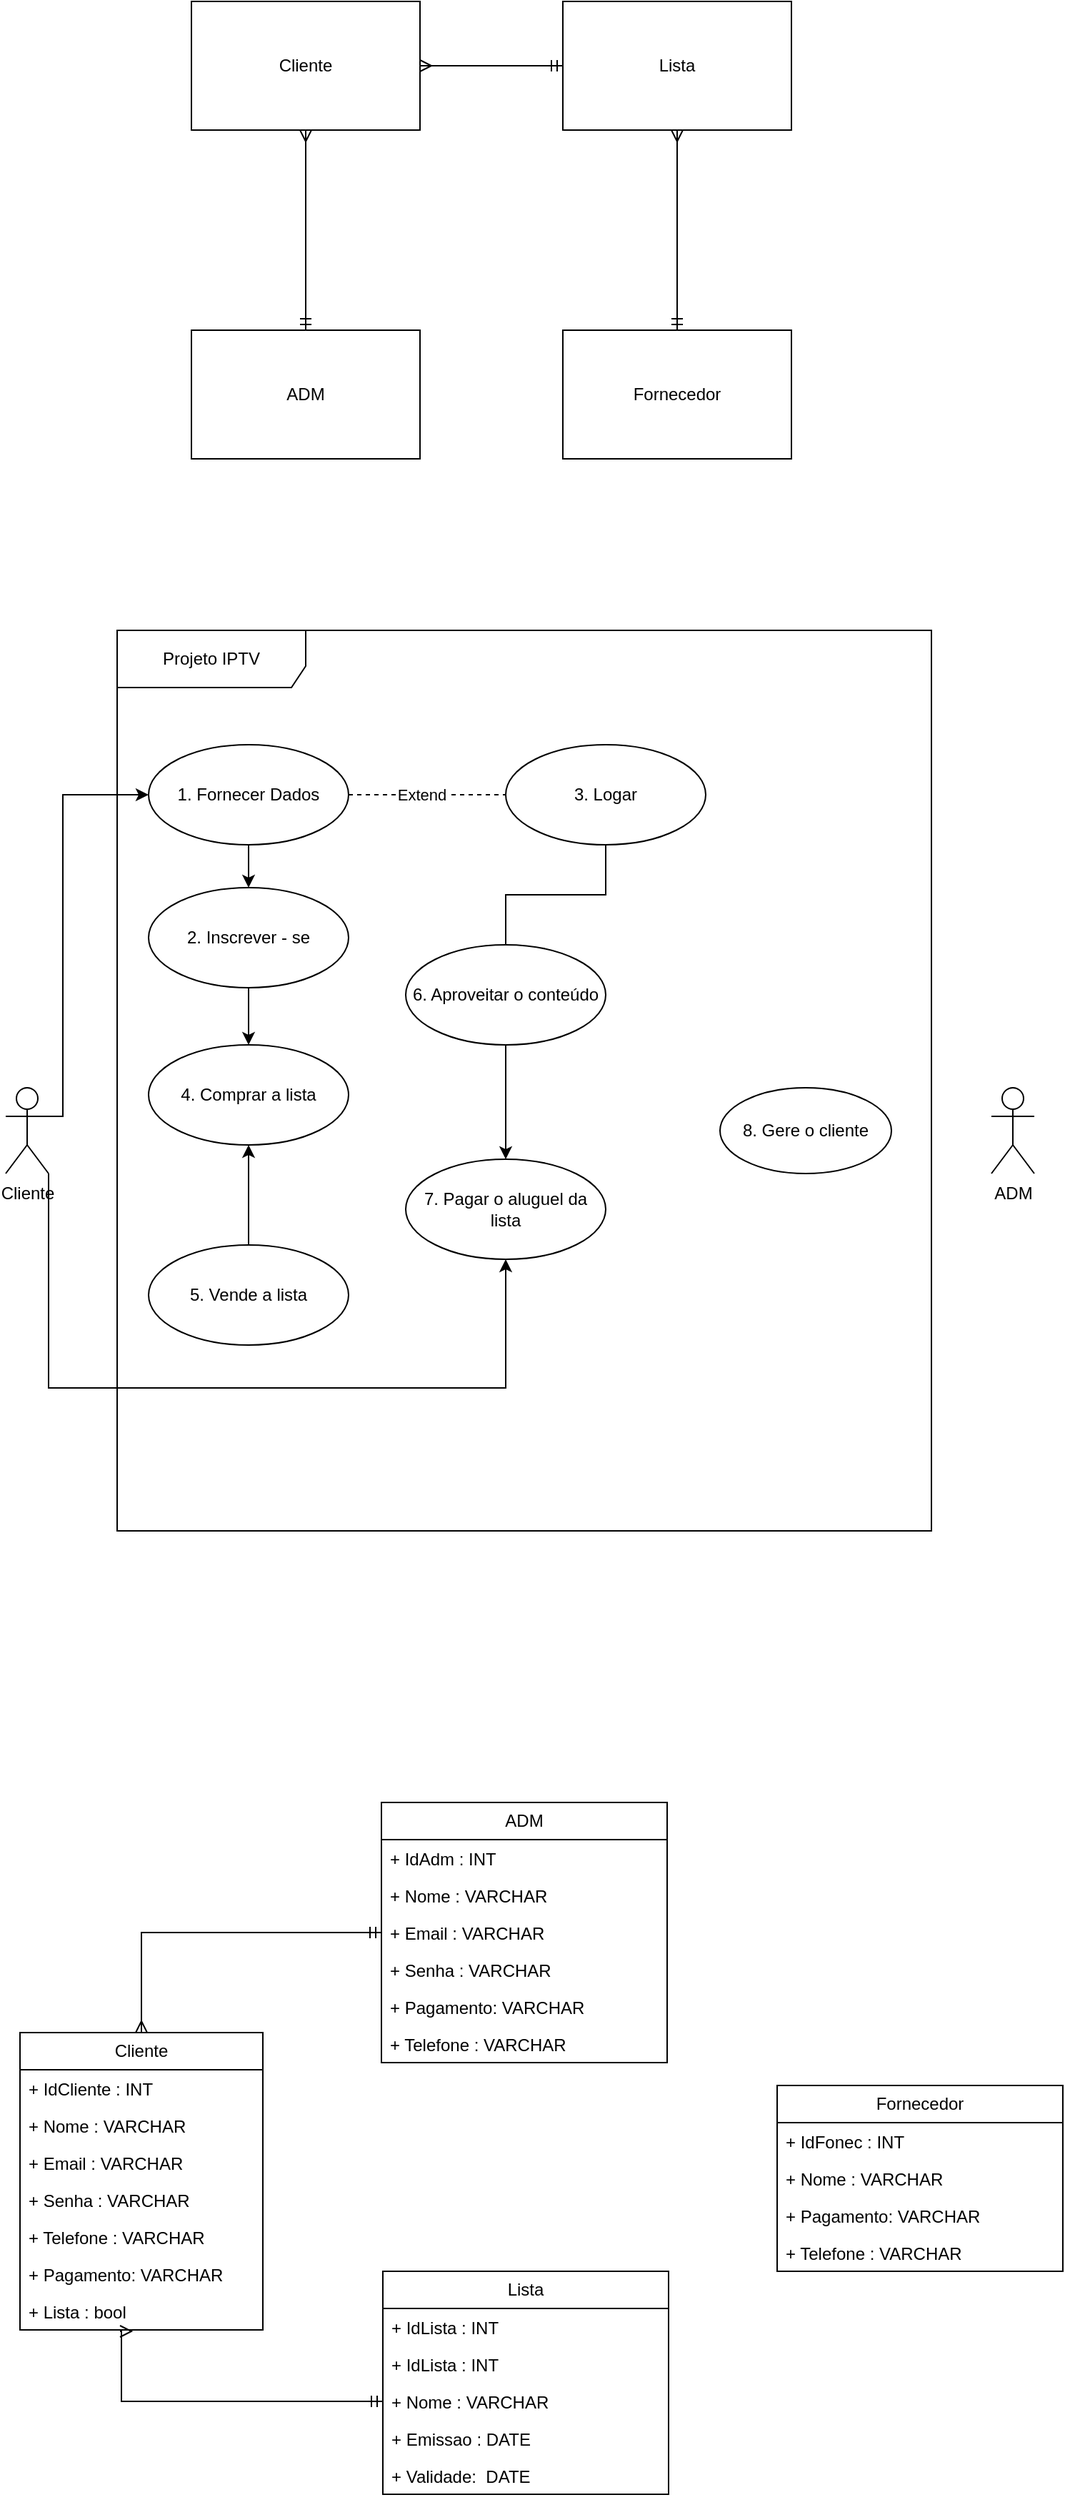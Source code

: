 <mxfile version="24.7.16">
  <diagram name="Página-1" id="sg6oOaK24rhWpSF96cKm">
    <mxGraphModel dx="1009" dy="573" grid="1" gridSize="10" guides="1" tooltips="1" connect="1" arrows="1" fold="1" page="1" pageScale="1" pageWidth="827" pageHeight="1169" math="0" shadow="0">
      <root>
        <mxCell id="0" />
        <mxCell id="1" parent="0" />
        <mxCell id="tDGWchpxEec9PxwqLPdq-4" value="" style="edgeStyle=orthogonalEdgeStyle;rounded=0;orthogonalLoop=1;jettySize=auto;html=1;endArrow=ERmandOne;endFill=0;startArrow=ERmany;startFill=0;" parent="1" source="tDGWchpxEec9PxwqLPdq-1" target="tDGWchpxEec9PxwqLPdq-2" edge="1">
          <mxGeometry relative="1" as="geometry" />
        </mxCell>
        <mxCell id="tDGWchpxEec9PxwqLPdq-1" value="Cliente" style="rounded=0;whiteSpace=wrap;html=1;" parent="1" vertex="1">
          <mxGeometry x="180" y="120" width="160" height="90" as="geometry" />
        </mxCell>
        <mxCell id="tDGWchpxEec9PxwqLPdq-2" value="Lista" style="rounded=0;whiteSpace=wrap;html=1;" parent="1" vertex="1">
          <mxGeometry x="440" y="120" width="160" height="90" as="geometry" />
        </mxCell>
        <mxCell id="tDGWchpxEec9PxwqLPdq-7" style="edgeStyle=orthogonalEdgeStyle;rounded=0;orthogonalLoop=1;jettySize=auto;html=1;exitX=0.5;exitY=0;exitDx=0;exitDy=0;entryX=0.5;entryY=1;entryDx=0;entryDy=0;startArrow=ERmandOne;startFill=0;endArrow=ERmany;endFill=0;" parent="1" source="tDGWchpxEec9PxwqLPdq-6" target="tDGWchpxEec9PxwqLPdq-1" edge="1">
          <mxGeometry relative="1" as="geometry">
            <Array as="points" />
          </mxGeometry>
        </mxCell>
        <mxCell id="tDGWchpxEec9PxwqLPdq-6" value="ADM" style="rounded=0;whiteSpace=wrap;html=1;" parent="1" vertex="1">
          <mxGeometry x="180" y="350" width="160" height="90" as="geometry" />
        </mxCell>
        <mxCell id="tDGWchpxEec9PxwqLPdq-9" style="edgeStyle=orthogonalEdgeStyle;rounded=0;orthogonalLoop=1;jettySize=auto;html=1;exitX=0.5;exitY=0;exitDx=0;exitDy=0;entryX=0.5;entryY=1;entryDx=0;entryDy=0;startArrow=ERmandOne;startFill=0;endArrow=ERmany;endFill=0;" parent="1" source="tDGWchpxEec9PxwqLPdq-8" target="tDGWchpxEec9PxwqLPdq-2" edge="1">
          <mxGeometry relative="1" as="geometry" />
        </mxCell>
        <mxCell id="tDGWchpxEec9PxwqLPdq-8" value="Fornecedor" style="rounded=0;whiteSpace=wrap;html=1;" parent="1" vertex="1">
          <mxGeometry x="440" y="350" width="160" height="90" as="geometry" />
        </mxCell>
        <mxCell id="zbjG8eAnOeDPzvtS65JX-1" value="Projeto IPTV" style="shape=umlFrame;whiteSpace=wrap;html=1;pointerEvents=0;width=132;height=40;" vertex="1" parent="1">
          <mxGeometry x="128" y="560" width="570" height="630" as="geometry" />
        </mxCell>
        <mxCell id="zbjG8eAnOeDPzvtS65JX-2" value="ADM" style="shape=umlActor;verticalLabelPosition=bottom;verticalAlign=top;html=1;" vertex="1" parent="1">
          <mxGeometry x="740" y="880" width="30" height="60" as="geometry" />
        </mxCell>
        <mxCell id="zbjG8eAnOeDPzvtS65JX-28" style="edgeStyle=orthogonalEdgeStyle;rounded=0;orthogonalLoop=1;jettySize=auto;html=1;exitX=1;exitY=0.333;exitDx=0;exitDy=0;exitPerimeter=0;entryX=0;entryY=0.5;entryDx=0;entryDy=0;" edge="1" parent="1" source="zbjG8eAnOeDPzvtS65JX-3" target="zbjG8eAnOeDPzvtS65JX-8">
          <mxGeometry relative="1" as="geometry">
            <Array as="points">
              <mxPoint x="90" y="900" />
              <mxPoint x="90" y="675" />
            </Array>
          </mxGeometry>
        </mxCell>
        <mxCell id="zbjG8eAnOeDPzvtS65JX-29" style="edgeStyle=orthogonalEdgeStyle;rounded=0;orthogonalLoop=1;jettySize=auto;html=1;exitX=1;exitY=1;exitDx=0;exitDy=0;exitPerimeter=0;entryX=0.5;entryY=1;entryDx=0;entryDy=0;" edge="1" parent="1" source="zbjG8eAnOeDPzvtS65JX-3" target="zbjG8eAnOeDPzvtS65JX-11">
          <mxGeometry relative="1" as="geometry">
            <Array as="points">
              <mxPoint x="80" y="1090" />
              <mxPoint x="400" y="1090" />
            </Array>
          </mxGeometry>
        </mxCell>
        <mxCell id="zbjG8eAnOeDPzvtS65JX-3" value="Cliente" style="shape=umlActor;verticalLabelPosition=bottom;verticalAlign=top;html=1;" vertex="1" parent="1">
          <mxGeometry x="50" y="880" width="30" height="60" as="geometry" />
        </mxCell>
        <mxCell id="zbjG8eAnOeDPzvtS65JX-25" style="edgeStyle=orthogonalEdgeStyle;rounded=0;orthogonalLoop=1;jettySize=auto;html=1;exitX=0.5;exitY=1;exitDx=0;exitDy=0;endArrow=none;endFill=0;" edge="1" parent="1" source="zbjG8eAnOeDPzvtS65JX-6" target="zbjG8eAnOeDPzvtS65JX-10">
          <mxGeometry relative="1" as="geometry" />
        </mxCell>
        <mxCell id="zbjG8eAnOeDPzvtS65JX-6" value="3. Logar" style="ellipse;whiteSpace=wrap;html=1;" vertex="1" parent="1">
          <mxGeometry x="400" y="640" width="140" height="70" as="geometry" />
        </mxCell>
        <mxCell id="zbjG8eAnOeDPzvtS65JX-26" value="" style="edgeStyle=orthogonalEdgeStyle;rounded=0;orthogonalLoop=1;jettySize=auto;html=1;endArrow=classic;endFill=1;" edge="1" parent="1" source="zbjG8eAnOeDPzvtS65JX-7" target="zbjG8eAnOeDPzvtS65JX-9">
          <mxGeometry relative="1" as="geometry" />
        </mxCell>
        <mxCell id="zbjG8eAnOeDPzvtS65JX-7" value="2. Inscrever - se" style="ellipse;whiteSpace=wrap;html=1;" vertex="1" parent="1">
          <mxGeometry x="150" y="740" width="140" height="70" as="geometry" />
        </mxCell>
        <mxCell id="zbjG8eAnOeDPzvtS65JX-21" value="" style="edgeStyle=orthogonalEdgeStyle;rounded=0;orthogonalLoop=1;jettySize=auto;html=1;" edge="1" parent="1" source="zbjG8eAnOeDPzvtS65JX-8" target="zbjG8eAnOeDPzvtS65JX-7">
          <mxGeometry relative="1" as="geometry" />
        </mxCell>
        <mxCell id="zbjG8eAnOeDPzvtS65JX-22" value="" style="rounded=0;orthogonalLoop=1;jettySize=auto;html=1;dashed=1;endArrow=none;endFill=0;" edge="1" parent="1" source="zbjG8eAnOeDPzvtS65JX-8" target="zbjG8eAnOeDPzvtS65JX-6">
          <mxGeometry relative="1" as="geometry" />
        </mxCell>
        <mxCell id="zbjG8eAnOeDPzvtS65JX-24" value="Extend" style="edgeLabel;html=1;align=center;verticalAlign=middle;resizable=0;points=[];" vertex="1" connectable="0" parent="zbjG8eAnOeDPzvtS65JX-22">
          <mxGeometry x="-0.084" relative="1" as="geometry">
            <mxPoint as="offset" />
          </mxGeometry>
        </mxCell>
        <mxCell id="zbjG8eAnOeDPzvtS65JX-8" value="1. Fornecer Dados" style="ellipse;whiteSpace=wrap;html=1;" vertex="1" parent="1">
          <mxGeometry x="150" y="640" width="140" height="70" as="geometry" />
        </mxCell>
        <mxCell id="zbjG8eAnOeDPzvtS65JX-9" value="4. Comprar a lista" style="ellipse;whiteSpace=wrap;html=1;" vertex="1" parent="1">
          <mxGeometry x="150" y="850" width="140" height="70" as="geometry" />
        </mxCell>
        <mxCell id="zbjG8eAnOeDPzvtS65JX-30" style="edgeStyle=orthogonalEdgeStyle;rounded=0;orthogonalLoop=1;jettySize=auto;html=1;exitX=0.5;exitY=1;exitDx=0;exitDy=0;" edge="1" parent="1" source="zbjG8eAnOeDPzvtS65JX-10" target="zbjG8eAnOeDPzvtS65JX-11">
          <mxGeometry relative="1" as="geometry" />
        </mxCell>
        <mxCell id="zbjG8eAnOeDPzvtS65JX-10" value="6. Aproveitar o conteúdo" style="ellipse;whiteSpace=wrap;html=1;" vertex="1" parent="1">
          <mxGeometry x="330" y="780" width="140" height="70" as="geometry" />
        </mxCell>
        <mxCell id="zbjG8eAnOeDPzvtS65JX-11" value="7. Pagar o aluguel da lista" style="ellipse;whiteSpace=wrap;html=1;" vertex="1" parent="1">
          <mxGeometry x="330" y="930" width="140" height="70" as="geometry" />
        </mxCell>
        <mxCell id="zbjG8eAnOeDPzvtS65JX-27" value="" style="edgeStyle=orthogonalEdgeStyle;rounded=0;orthogonalLoop=1;jettySize=auto;html=1;" edge="1" parent="1" source="zbjG8eAnOeDPzvtS65JX-15" target="zbjG8eAnOeDPzvtS65JX-9">
          <mxGeometry relative="1" as="geometry" />
        </mxCell>
        <mxCell id="zbjG8eAnOeDPzvtS65JX-15" value="5. Vende a lista" style="ellipse;whiteSpace=wrap;html=1;" vertex="1" parent="1">
          <mxGeometry x="150" y="990" width="140" height="70" as="geometry" />
        </mxCell>
        <mxCell id="zbjG8eAnOeDPzvtS65JX-16" value="8. Gere o cliente" style="ellipse;whiteSpace=wrap;html=1;" vertex="1" parent="1">
          <mxGeometry x="550" y="880" width="120" height="60" as="geometry" />
        </mxCell>
        <mxCell id="zbjG8eAnOeDPzvtS65JX-32" value="Cliente" style="swimlane;fontStyle=0;childLayout=stackLayout;horizontal=1;startSize=26;fillColor=none;horizontalStack=0;resizeParent=1;resizeParentMax=0;resizeLast=0;collapsible=1;marginBottom=0;whiteSpace=wrap;html=1;" vertex="1" parent="1">
          <mxGeometry x="60" y="1541" width="170" height="208" as="geometry" />
        </mxCell>
        <mxCell id="zbjG8eAnOeDPzvtS65JX-33" value="+ IdCliente : INT" style="text;strokeColor=none;fillColor=none;align=left;verticalAlign=top;spacingLeft=4;spacingRight=4;overflow=hidden;rotatable=0;points=[[0,0.5],[1,0.5]];portConstraint=eastwest;whiteSpace=wrap;html=1;" vertex="1" parent="zbjG8eAnOeDPzvtS65JX-32">
          <mxGeometry y="26" width="170" height="26" as="geometry" />
        </mxCell>
        <mxCell id="zbjG8eAnOeDPzvtS65JX-34" value="+ Nome : VARCHAR" style="text;strokeColor=none;fillColor=none;align=left;verticalAlign=top;spacingLeft=4;spacingRight=4;overflow=hidden;rotatable=0;points=[[0,0.5],[1,0.5]];portConstraint=eastwest;whiteSpace=wrap;html=1;" vertex="1" parent="zbjG8eAnOeDPzvtS65JX-32">
          <mxGeometry y="52" width="170" height="26" as="geometry" />
        </mxCell>
        <mxCell id="zbjG8eAnOeDPzvtS65JX-36" value="+ Email : VARCHAR" style="text;strokeColor=none;fillColor=none;align=left;verticalAlign=top;spacingLeft=4;spacingRight=4;overflow=hidden;rotatable=0;points=[[0,0.5],[1,0.5]];portConstraint=eastwest;whiteSpace=wrap;html=1;" vertex="1" parent="zbjG8eAnOeDPzvtS65JX-32">
          <mxGeometry y="78" width="170" height="26" as="geometry" />
        </mxCell>
        <mxCell id="zbjG8eAnOeDPzvtS65JX-35" value="+ Senha : VARCHAR" style="text;strokeColor=none;fillColor=none;align=left;verticalAlign=top;spacingLeft=4;spacingRight=4;overflow=hidden;rotatable=0;points=[[0,0.5],[1,0.5]];portConstraint=eastwest;whiteSpace=wrap;html=1;" vertex="1" parent="zbjG8eAnOeDPzvtS65JX-32">
          <mxGeometry y="104" width="170" height="26" as="geometry" />
        </mxCell>
        <mxCell id="zbjG8eAnOeDPzvtS65JX-44" value="+ Telefone : VARCHAR&amp;nbsp;" style="text;strokeColor=none;fillColor=none;align=left;verticalAlign=top;spacingLeft=4;spacingRight=4;overflow=hidden;rotatable=0;points=[[0,0.5],[1,0.5]];portConstraint=eastwest;whiteSpace=wrap;html=1;" vertex="1" parent="zbjG8eAnOeDPzvtS65JX-32">
          <mxGeometry y="130" width="170" height="26" as="geometry" />
        </mxCell>
        <mxCell id="zbjG8eAnOeDPzvtS65JX-46" value="+ Pagamento: VARCHAR&amp;nbsp;" style="text;strokeColor=none;fillColor=none;align=left;verticalAlign=top;spacingLeft=4;spacingRight=4;overflow=hidden;rotatable=0;points=[[0,0.5],[1,0.5]];portConstraint=eastwest;whiteSpace=wrap;html=1;" vertex="1" parent="zbjG8eAnOeDPzvtS65JX-32">
          <mxGeometry y="156" width="170" height="26" as="geometry" />
        </mxCell>
        <mxCell id="zbjG8eAnOeDPzvtS65JX-37" value="+ Lista : bool" style="text;strokeColor=none;fillColor=none;align=left;verticalAlign=top;spacingLeft=4;spacingRight=4;overflow=hidden;rotatable=0;points=[[0,0.5],[1,0.5]];portConstraint=eastwest;whiteSpace=wrap;html=1;" vertex="1" parent="zbjG8eAnOeDPzvtS65JX-32">
          <mxGeometry y="182" width="170" height="26" as="geometry" />
        </mxCell>
        <mxCell id="zbjG8eAnOeDPzvtS65JX-38" value="ADM" style="swimlane;fontStyle=0;childLayout=stackLayout;horizontal=1;startSize=26;fillColor=none;horizontalStack=0;resizeParent=1;resizeParentMax=0;resizeLast=0;collapsible=1;marginBottom=0;whiteSpace=wrap;html=1;" vertex="1" parent="1">
          <mxGeometry x="313" y="1380" width="200" height="182" as="geometry" />
        </mxCell>
        <mxCell id="zbjG8eAnOeDPzvtS65JX-39" value="+ IdAdm : INT" style="text;strokeColor=none;fillColor=none;align=left;verticalAlign=top;spacingLeft=4;spacingRight=4;overflow=hidden;rotatable=0;points=[[0,0.5],[1,0.5]];portConstraint=eastwest;whiteSpace=wrap;html=1;" vertex="1" parent="zbjG8eAnOeDPzvtS65JX-38">
          <mxGeometry y="26" width="200" height="26" as="geometry" />
        </mxCell>
        <mxCell id="zbjG8eAnOeDPzvtS65JX-40" value="+ Nome : VARCHAR" style="text;strokeColor=none;fillColor=none;align=left;verticalAlign=top;spacingLeft=4;spacingRight=4;overflow=hidden;rotatable=0;points=[[0,0.5],[1,0.5]];portConstraint=eastwest;whiteSpace=wrap;html=1;" vertex="1" parent="zbjG8eAnOeDPzvtS65JX-38">
          <mxGeometry y="52" width="200" height="26" as="geometry" />
        </mxCell>
        <mxCell id="zbjG8eAnOeDPzvtS65JX-41" value="+ Email : VARCHAR" style="text;strokeColor=none;fillColor=none;align=left;verticalAlign=top;spacingLeft=4;spacingRight=4;overflow=hidden;rotatable=0;points=[[0,0.5],[1,0.5]];portConstraint=eastwest;whiteSpace=wrap;html=1;" vertex="1" parent="zbjG8eAnOeDPzvtS65JX-38">
          <mxGeometry y="78" width="200" height="26" as="geometry" />
        </mxCell>
        <mxCell id="zbjG8eAnOeDPzvtS65JX-42" value="+ Senha : VARCHAR" style="text;strokeColor=none;fillColor=none;align=left;verticalAlign=top;spacingLeft=4;spacingRight=4;overflow=hidden;rotatable=0;points=[[0,0.5],[1,0.5]];portConstraint=eastwest;whiteSpace=wrap;html=1;" vertex="1" parent="zbjG8eAnOeDPzvtS65JX-38">
          <mxGeometry y="104" width="200" height="26" as="geometry" />
        </mxCell>
        <mxCell id="zbjG8eAnOeDPzvtS65JX-48" value="+ Pagamento: VARCHAR&amp;nbsp;" style="text;strokeColor=none;fillColor=none;align=left;verticalAlign=top;spacingLeft=4;spacingRight=4;overflow=hidden;rotatable=0;points=[[0,0.5],[1,0.5]];portConstraint=eastwest;whiteSpace=wrap;html=1;" vertex="1" parent="zbjG8eAnOeDPzvtS65JX-38">
          <mxGeometry y="130" width="200" height="26" as="geometry" />
        </mxCell>
        <mxCell id="zbjG8eAnOeDPzvtS65JX-45" value="+ Telefone : VARCHAR&amp;nbsp;" style="text;strokeColor=none;fillColor=none;align=left;verticalAlign=top;spacingLeft=4;spacingRight=4;overflow=hidden;rotatable=0;points=[[0,0.5],[1,0.5]];portConstraint=eastwest;whiteSpace=wrap;html=1;" vertex="1" parent="zbjG8eAnOeDPzvtS65JX-38">
          <mxGeometry y="156" width="200" height="26" as="geometry" />
        </mxCell>
        <mxCell id="zbjG8eAnOeDPzvtS65JX-49" value="Fornecedor" style="swimlane;fontStyle=0;childLayout=stackLayout;horizontal=1;startSize=26;fillColor=none;horizontalStack=0;resizeParent=1;resizeParentMax=0;resizeLast=0;collapsible=1;marginBottom=0;whiteSpace=wrap;html=1;" vertex="1" parent="1">
          <mxGeometry x="590" y="1578" width="200" height="130" as="geometry" />
        </mxCell>
        <mxCell id="zbjG8eAnOeDPzvtS65JX-50" value="+ IdFonec : INT" style="text;strokeColor=none;fillColor=none;align=left;verticalAlign=top;spacingLeft=4;spacingRight=4;overflow=hidden;rotatable=0;points=[[0,0.5],[1,0.5]];portConstraint=eastwest;whiteSpace=wrap;html=1;" vertex="1" parent="zbjG8eAnOeDPzvtS65JX-49">
          <mxGeometry y="26" width="200" height="26" as="geometry" />
        </mxCell>
        <mxCell id="zbjG8eAnOeDPzvtS65JX-51" value="+ Nome : VARCHAR" style="text;strokeColor=none;fillColor=none;align=left;verticalAlign=top;spacingLeft=4;spacingRight=4;overflow=hidden;rotatable=0;points=[[0,0.5],[1,0.5]];portConstraint=eastwest;whiteSpace=wrap;html=1;" vertex="1" parent="zbjG8eAnOeDPzvtS65JX-49">
          <mxGeometry y="52" width="200" height="26" as="geometry" />
        </mxCell>
        <mxCell id="zbjG8eAnOeDPzvtS65JX-54" value="+ Pagamento: VARCHAR&amp;nbsp;" style="text;strokeColor=none;fillColor=none;align=left;verticalAlign=top;spacingLeft=4;spacingRight=4;overflow=hidden;rotatable=0;points=[[0,0.5],[1,0.5]];portConstraint=eastwest;whiteSpace=wrap;html=1;" vertex="1" parent="zbjG8eAnOeDPzvtS65JX-49">
          <mxGeometry y="78" width="200" height="26" as="geometry" />
        </mxCell>
        <mxCell id="zbjG8eAnOeDPzvtS65JX-55" value="+ Telefone : VARCHAR&amp;nbsp;" style="text;strokeColor=none;fillColor=none;align=left;verticalAlign=top;spacingLeft=4;spacingRight=4;overflow=hidden;rotatable=0;points=[[0,0.5],[1,0.5]];portConstraint=eastwest;whiteSpace=wrap;html=1;" vertex="1" parent="zbjG8eAnOeDPzvtS65JX-49">
          <mxGeometry y="104" width="200" height="26" as="geometry" />
        </mxCell>
        <mxCell id="zbjG8eAnOeDPzvtS65JX-56" value="Lista" style="swimlane;fontStyle=0;childLayout=stackLayout;horizontal=1;startSize=26;fillColor=none;horizontalStack=0;resizeParent=1;resizeParentMax=0;resizeLast=0;collapsible=1;marginBottom=0;whiteSpace=wrap;html=1;" vertex="1" parent="1">
          <mxGeometry x="314" y="1708" width="200" height="156" as="geometry" />
        </mxCell>
        <mxCell id="zbjG8eAnOeDPzvtS65JX-63" value="+ IdLista : INT" style="text;strokeColor=none;fillColor=none;align=left;verticalAlign=top;spacingLeft=4;spacingRight=4;overflow=hidden;rotatable=0;points=[[0,0.5],[1,0.5]];portConstraint=eastwest;whiteSpace=wrap;html=1;" vertex="1" parent="zbjG8eAnOeDPzvtS65JX-56">
          <mxGeometry y="26" width="200" height="26" as="geometry" />
        </mxCell>
        <mxCell id="zbjG8eAnOeDPzvtS65JX-57" value="+ IdLista : INT" style="text;strokeColor=none;fillColor=none;align=left;verticalAlign=top;spacingLeft=4;spacingRight=4;overflow=hidden;rotatable=0;points=[[0,0.5],[1,0.5]];portConstraint=eastwest;whiteSpace=wrap;html=1;" vertex="1" parent="zbjG8eAnOeDPzvtS65JX-56">
          <mxGeometry y="52" width="200" height="26" as="geometry" />
        </mxCell>
        <mxCell id="zbjG8eAnOeDPzvtS65JX-65" style="edgeStyle=orthogonalEdgeStyle;rounded=0;orthogonalLoop=1;jettySize=auto;html=1;exitX=0;exitY=0.5;exitDx=0;exitDy=0;startArrow=ERmandOne;startFill=0;endArrow=ERmany;endFill=0;" edge="1" parent="zbjG8eAnOeDPzvtS65JX-56" source="zbjG8eAnOeDPzvtS65JX-58">
          <mxGeometry relative="1" as="geometry">
            <mxPoint x="-184" y="42" as="targetPoint" />
            <Array as="points">
              <mxPoint x="-183" y="91" />
            </Array>
          </mxGeometry>
        </mxCell>
        <mxCell id="zbjG8eAnOeDPzvtS65JX-58" value="+ Nome : VARCHAR" style="text;strokeColor=none;fillColor=none;align=left;verticalAlign=top;spacingLeft=4;spacingRight=4;overflow=hidden;rotatable=0;points=[[0,0.5],[1,0.5]];portConstraint=eastwest;whiteSpace=wrap;html=1;" vertex="1" parent="zbjG8eAnOeDPzvtS65JX-56">
          <mxGeometry y="78" width="200" height="26" as="geometry" />
        </mxCell>
        <mxCell id="zbjG8eAnOeDPzvtS65JX-61" value="+ Emissao : DATE" style="text;strokeColor=none;fillColor=none;align=left;verticalAlign=top;spacingLeft=4;spacingRight=4;overflow=hidden;rotatable=0;points=[[0,0.5],[1,0.5]];portConstraint=eastwest;whiteSpace=wrap;html=1;" vertex="1" parent="zbjG8eAnOeDPzvtS65JX-56">
          <mxGeometry y="104" width="200" height="26" as="geometry" />
        </mxCell>
        <mxCell id="zbjG8eAnOeDPzvtS65JX-62" value="+ Validade:&amp;nbsp; DATE" style="text;strokeColor=none;fillColor=none;align=left;verticalAlign=top;spacingLeft=4;spacingRight=4;overflow=hidden;rotatable=0;points=[[0,0.5],[1,0.5]];portConstraint=eastwest;whiteSpace=wrap;html=1;" vertex="1" parent="zbjG8eAnOeDPzvtS65JX-56">
          <mxGeometry y="130" width="200" height="26" as="geometry" />
        </mxCell>
        <mxCell id="zbjG8eAnOeDPzvtS65JX-64" style="edgeStyle=orthogonalEdgeStyle;rounded=0;orthogonalLoop=1;jettySize=auto;html=1;exitX=0;exitY=0.5;exitDx=0;exitDy=0;entryX=0.5;entryY=0;entryDx=0;entryDy=0;endArrow=ERmany;endFill=0;startArrow=ERmandOne;startFill=0;" edge="1" parent="1" source="zbjG8eAnOeDPzvtS65JX-41" target="zbjG8eAnOeDPzvtS65JX-32">
          <mxGeometry relative="1" as="geometry" />
        </mxCell>
      </root>
    </mxGraphModel>
  </diagram>
</mxfile>
